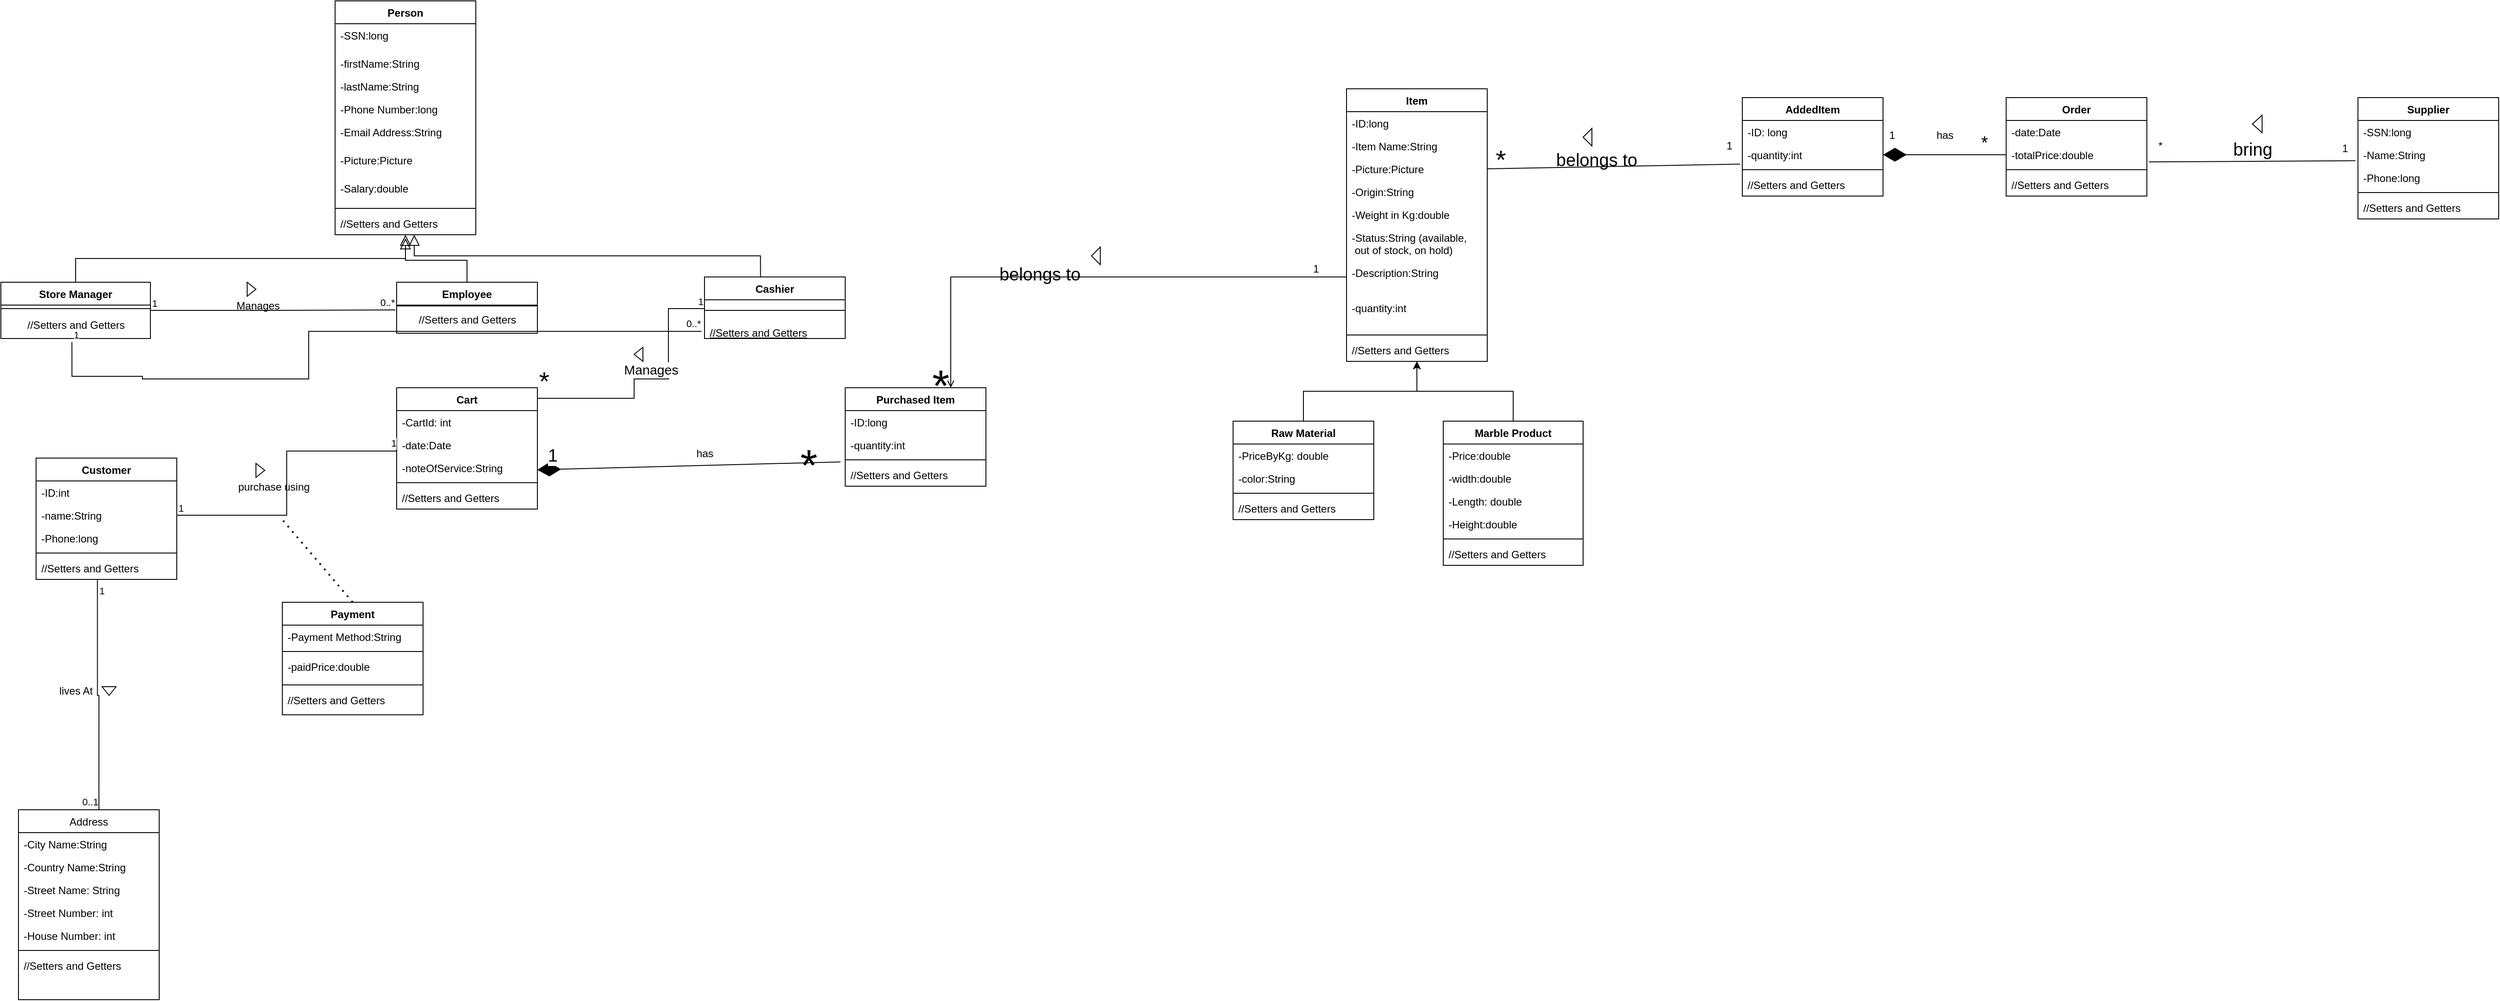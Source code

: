 <mxfile version="24.5.4" type="github">
  <diagram id="C5RBs43oDa-KdzZeNtuy" name="Page-1">
    <mxGraphModel dx="3507" dy="1203" grid="1" gridSize="10" guides="1" tooltips="1" connect="1" arrows="1" fold="1" page="1" pageScale="1" pageWidth="827" pageHeight="1169" math="0" shadow="0">
      <root>
        <mxCell id="WIyWlLk6GJQsqaUBKTNV-0" />
        <mxCell id="WIyWlLk6GJQsqaUBKTNV-1" parent="WIyWlLk6GJQsqaUBKTNV-0" />
        <mxCell id="zkfFHV4jXpPFQw0GAbJ--0" value="Person" style="swimlane;fontStyle=1;align=center;verticalAlign=top;childLayout=stackLayout;horizontal=1;startSize=26;horizontalStack=0;resizeParent=1;resizeParentMax=0;resizeLast=0;collapsible=1;marginBottom=0;whiteSpace=wrap;html=1;" parent="WIyWlLk6GJQsqaUBKTNV-1" vertex="1">
          <mxGeometry x="220" y="120" width="160" height="266" as="geometry">
            <mxRectangle x="230" y="140" width="160" height="26" as="alternateBounds" />
          </mxGeometry>
        </mxCell>
        <mxCell id="TK5sS6mAmihumtSqf2OX-0" value="-SSN:long" style="text;align=left;verticalAlign=top;spacingLeft=4;spacingRight=4;overflow=hidden;rotatable=0;points=[[0,0.5],[1,0.5]];portConstraint=eastwest;rounded=0;shadow=0;html=0;" parent="zkfFHV4jXpPFQw0GAbJ--0" vertex="1">
          <mxGeometry y="26" width="160" height="32" as="geometry" />
        </mxCell>
        <mxCell id="zkfFHV4jXpPFQw0GAbJ--1" value="-firstName:String" style="text;align=left;verticalAlign=top;spacingLeft=4;spacingRight=4;overflow=hidden;rotatable=0;points=[[0,0.5],[1,0.5]];portConstraint=eastwest;" parent="zkfFHV4jXpPFQw0GAbJ--0" vertex="1">
          <mxGeometry y="58" width="160" height="26" as="geometry" />
        </mxCell>
        <mxCell id="TK5sS6mAmihumtSqf2OX-132" value="-lastName:String" style="text;align=left;verticalAlign=top;spacingLeft=4;spacingRight=4;overflow=hidden;rotatable=0;points=[[0,0.5],[1,0.5]];portConstraint=eastwest;" parent="zkfFHV4jXpPFQw0GAbJ--0" vertex="1">
          <mxGeometry y="84" width="160" height="26" as="geometry" />
        </mxCell>
        <mxCell id="zkfFHV4jXpPFQw0GAbJ--2" value="-Phone Number:long" style="text;align=left;verticalAlign=top;spacingLeft=4;spacingRight=4;overflow=hidden;rotatable=0;points=[[0,0.5],[1,0.5]];portConstraint=eastwest;rounded=0;shadow=0;html=0;" parent="zkfFHV4jXpPFQw0GAbJ--0" vertex="1">
          <mxGeometry y="110" width="160" height="26" as="geometry" />
        </mxCell>
        <mxCell id="zkfFHV4jXpPFQw0GAbJ--3" value="-Email Address:String" style="text;align=left;verticalAlign=top;spacingLeft=4;spacingRight=4;overflow=hidden;rotatable=0;points=[[0,0.5],[1,0.5]];portConstraint=eastwest;rounded=0;shadow=0;html=0;" parent="zkfFHV4jXpPFQw0GAbJ--0" vertex="1">
          <mxGeometry y="136" width="160" height="32" as="geometry" />
        </mxCell>
        <mxCell id="TK5sS6mAmihumtSqf2OX-8" value="-Picture:Picture" style="text;align=left;verticalAlign=top;spacingLeft=4;spacingRight=4;overflow=hidden;rotatable=0;points=[[0,0.5],[1,0.5]];portConstraint=eastwest;rounded=0;shadow=0;html=0;" parent="zkfFHV4jXpPFQw0GAbJ--0" vertex="1">
          <mxGeometry y="168" width="160" height="32" as="geometry" />
        </mxCell>
        <mxCell id="TK5sS6mAmihumtSqf2OX-102" value="-Salary:double" style="text;align=left;verticalAlign=top;spacingLeft=4;spacingRight=4;overflow=hidden;rotatable=0;points=[[0,0.5],[1,0.5]];portConstraint=eastwest;rounded=0;shadow=0;html=0;" parent="zkfFHV4jXpPFQw0GAbJ--0" vertex="1">
          <mxGeometry y="200" width="160" height="32" as="geometry" />
        </mxCell>
        <mxCell id="zkfFHV4jXpPFQw0GAbJ--4" value="" style="line;html=1;strokeWidth=1;align=left;verticalAlign=middle;spacingTop=-1;spacingLeft=3;spacingRight=3;rotatable=0;labelPosition=right;points=[];portConstraint=eastwest;" parent="zkfFHV4jXpPFQw0GAbJ--0" vertex="1">
          <mxGeometry y="232" width="160" height="8" as="geometry" />
        </mxCell>
        <mxCell id="zkfFHV4jXpPFQw0GAbJ--5" value="//Setters and Getters" style="text;align=left;verticalAlign=top;spacingLeft=4;spacingRight=4;overflow=hidden;rotatable=0;points=[[0,0.5],[1,0.5]];portConstraint=eastwest;" parent="zkfFHV4jXpPFQw0GAbJ--0" vertex="1">
          <mxGeometry y="240" width="160" height="26" as="geometry" />
        </mxCell>
        <mxCell id="zkfFHV4jXpPFQw0GAbJ--6" value="Store Manager&#xa;" style="swimlane;fontStyle=1;align=center;verticalAlign=top;childLayout=stackLayout;horizontal=1;startSize=26;horizontalStack=0;resizeParent=1;resizeParentMax=0;resizeLast=0;collapsible=1;marginBottom=0;whiteSpace=wrap;html=1;" parent="WIyWlLk6GJQsqaUBKTNV-1" vertex="1">
          <mxGeometry x="-160" y="440" width="170" height="64" as="geometry">
            <mxRectangle x="130" y="380" width="160" height="26" as="alternateBounds" />
          </mxGeometry>
        </mxCell>
        <mxCell id="zkfFHV4jXpPFQw0GAbJ--9" value="" style="line;html=1;strokeWidth=1;align=left;verticalAlign=middle;spacingTop=-1;spacingLeft=3;spacingRight=3;rotatable=0;labelPosition=right;points=[];portConstraint=eastwest;" parent="zkfFHV4jXpPFQw0GAbJ--6" vertex="1">
          <mxGeometry y="26" width="170" height="8" as="geometry" />
        </mxCell>
        <mxCell id="TK5sS6mAmihumtSqf2OX-9" value="//Setters and Getters" style="text;html=1;align=center;verticalAlign=middle;resizable=0;points=[];autosize=1;strokeColor=none;fillColor=none;" parent="zkfFHV4jXpPFQw0GAbJ--6" vertex="1">
          <mxGeometry y="34" width="170" height="30" as="geometry" />
        </mxCell>
        <mxCell id="zkfFHV4jXpPFQw0GAbJ--12" value="" style="endArrow=block;endSize=10;endFill=0;shadow=0;strokeWidth=1;rounded=0;curved=0;edgeStyle=elbowEdgeStyle;elbow=vertical;" parent="WIyWlLk6GJQsqaUBKTNV-1" source="zkfFHV4jXpPFQw0GAbJ--6" target="zkfFHV4jXpPFQw0GAbJ--0" edge="1">
          <mxGeometry width="160" relative="1" as="geometry">
            <mxPoint x="200" y="203" as="sourcePoint" />
            <mxPoint x="200" y="203" as="targetPoint" />
          </mxGeometry>
        </mxCell>
        <mxCell id="zkfFHV4jXpPFQw0GAbJ--13" value="Employee" style="swimlane;fontStyle=1;align=center;verticalAlign=top;childLayout=stackLayout;horizontal=1;startSize=26;horizontalStack=0;resizeParent=1;resizeParentMax=0;resizeLast=0;collapsible=1;marginBottom=0;whiteSpace=wrap;html=1;" parent="WIyWlLk6GJQsqaUBKTNV-1" vertex="1">
          <mxGeometry x="290" y="440" width="160" height="58" as="geometry">
            <mxRectangle x="340" y="380" width="170" height="26" as="alternateBounds" />
          </mxGeometry>
        </mxCell>
        <mxCell id="zkfFHV4jXpPFQw0GAbJ--15" value="" style="line;html=1;strokeWidth=1;align=left;verticalAlign=middle;spacingTop=-1;spacingLeft=3;spacingRight=3;rotatable=0;labelPosition=right;points=[];portConstraint=eastwest;" parent="zkfFHV4jXpPFQw0GAbJ--13" vertex="1">
          <mxGeometry y="26" width="160" height="2" as="geometry" />
        </mxCell>
        <mxCell id="TK5sS6mAmihumtSqf2OX-11" value="//Setters and Getters" style="text;html=1;align=center;verticalAlign=middle;resizable=0;points=[];autosize=1;strokeColor=none;fillColor=none;" parent="zkfFHV4jXpPFQw0GAbJ--13" vertex="1">
          <mxGeometry y="28" width="160" height="30" as="geometry" />
        </mxCell>
        <mxCell id="zkfFHV4jXpPFQw0GAbJ--17" value="Address" style="swimlane;fontStyle=0;align=center;verticalAlign=top;childLayout=stackLayout;horizontal=1;startSize=26;horizontalStack=0;resizeParent=1;resizeLast=0;collapsible=1;marginBottom=0;rounded=0;shadow=0;strokeWidth=1;" parent="WIyWlLk6GJQsqaUBKTNV-1" vertex="1">
          <mxGeometry x="-140" y="1040" width="160" height="216" as="geometry">
            <mxRectangle x="550" y="140" width="160" height="26" as="alternateBounds" />
          </mxGeometry>
        </mxCell>
        <mxCell id="zkfFHV4jXpPFQw0GAbJ--18" value="-City Name:String" style="text;align=left;verticalAlign=top;spacingLeft=4;spacingRight=4;overflow=hidden;rotatable=0;points=[[0,0.5],[1,0.5]];portConstraint=eastwest;" parent="zkfFHV4jXpPFQw0GAbJ--17" vertex="1">
          <mxGeometry y="26" width="160" height="26" as="geometry" />
        </mxCell>
        <mxCell id="zkfFHV4jXpPFQw0GAbJ--19" value="-Country Name:String" style="text;align=left;verticalAlign=top;spacingLeft=4;spacingRight=4;overflow=hidden;rotatable=0;points=[[0,0.5],[1,0.5]];portConstraint=eastwest;rounded=0;shadow=0;html=0;" parent="zkfFHV4jXpPFQw0GAbJ--17" vertex="1">
          <mxGeometry y="52" width="160" height="26" as="geometry" />
        </mxCell>
        <mxCell id="zkfFHV4jXpPFQw0GAbJ--20" value="-Street Name: String" style="text;align=left;verticalAlign=top;spacingLeft=4;spacingRight=4;overflow=hidden;rotatable=0;points=[[0,0.5],[1,0.5]];portConstraint=eastwest;rounded=0;shadow=0;html=0;" parent="zkfFHV4jXpPFQw0GAbJ--17" vertex="1">
          <mxGeometry y="78" width="160" height="26" as="geometry" />
        </mxCell>
        <mxCell id="zkfFHV4jXpPFQw0GAbJ--21" value="-Street Number: int" style="text;align=left;verticalAlign=top;spacingLeft=4;spacingRight=4;overflow=hidden;rotatable=0;points=[[0,0.5],[1,0.5]];portConstraint=eastwest;rounded=0;shadow=0;html=0;" parent="zkfFHV4jXpPFQw0GAbJ--17" vertex="1">
          <mxGeometry y="104" width="160" height="26" as="geometry" />
        </mxCell>
        <mxCell id="zkfFHV4jXpPFQw0GAbJ--22" value="-House Number: int" style="text;align=left;verticalAlign=top;spacingLeft=4;spacingRight=4;overflow=hidden;rotatable=0;points=[[0,0.5],[1,0.5]];portConstraint=eastwest;rounded=0;shadow=0;html=0;" parent="zkfFHV4jXpPFQw0GAbJ--17" vertex="1">
          <mxGeometry y="130" width="160" height="26" as="geometry" />
        </mxCell>
        <mxCell id="zkfFHV4jXpPFQw0GAbJ--23" value="" style="line;html=1;strokeWidth=1;align=left;verticalAlign=middle;spacingTop=-1;spacingLeft=3;spacingRight=3;rotatable=0;labelPosition=right;points=[];portConstraint=eastwest;" parent="zkfFHV4jXpPFQw0GAbJ--17" vertex="1">
          <mxGeometry y="156" width="160" height="8" as="geometry" />
        </mxCell>
        <mxCell id="zkfFHV4jXpPFQw0GAbJ--24" value="//Setters and Getters" style="text;align=left;verticalAlign=top;spacingLeft=4;spacingRight=4;overflow=hidden;rotatable=0;points=[[0,0.5],[1,0.5]];portConstraint=eastwest;" parent="zkfFHV4jXpPFQw0GAbJ--17" vertex="1">
          <mxGeometry y="164" width="160" height="26" as="geometry" />
        </mxCell>
        <mxCell id="TK5sS6mAmihumtSqf2OX-1" value="Cashier" style="swimlane;fontStyle=1;align=center;verticalAlign=top;childLayout=stackLayout;horizontal=1;startSize=26;horizontalStack=0;resizeParent=1;resizeParentMax=0;resizeLast=0;collapsible=1;marginBottom=0;whiteSpace=wrap;html=1;" parent="WIyWlLk6GJQsqaUBKTNV-1" vertex="1">
          <mxGeometry x="640" y="434" width="160" height="70" as="geometry">
            <mxRectangle x="130" y="380" width="160" height="26" as="alternateBounds" />
          </mxGeometry>
        </mxCell>
        <mxCell id="TK5sS6mAmihumtSqf2OX-4" value="" style="line;html=1;strokeWidth=1;align=left;verticalAlign=middle;spacingTop=-1;spacingLeft=3;spacingRight=3;rotatable=0;labelPosition=right;points=[];portConstraint=eastwest;" parent="TK5sS6mAmihumtSqf2OX-1" vertex="1">
          <mxGeometry y="26" width="160" height="24" as="geometry" />
        </mxCell>
        <mxCell id="TK5sS6mAmihumtSqf2OX-5" value="//Setters and Getters" style="text;align=left;verticalAlign=top;spacingLeft=4;spacingRight=4;overflow=hidden;rotatable=0;points=[[0,0.5],[1,0.5]];portConstraint=eastwest;fontStyle=4" parent="TK5sS6mAmihumtSqf2OX-1" vertex="1">
          <mxGeometry y="50" width="160" height="20" as="geometry" />
        </mxCell>
        <mxCell id="TK5sS6mAmihumtSqf2OX-38" style="edgeStyle=orthogonalEdgeStyle;rounded=0;orthogonalLoop=1;jettySize=auto;html=1;entryX=0.5;entryY=1;entryDx=0;entryDy=0;" parent="WIyWlLk6GJQsqaUBKTNV-1" source="TK5sS6mAmihumtSqf2OX-12" target="TK5sS6mAmihumtSqf2OX-28" edge="1">
          <mxGeometry relative="1" as="geometry" />
        </mxCell>
        <mxCell id="TK5sS6mAmihumtSqf2OX-12" value="Raw Material" style="swimlane;fontStyle=1;align=center;verticalAlign=top;childLayout=stackLayout;horizontal=1;startSize=26;horizontalStack=0;resizeParent=1;resizeParentMax=0;resizeLast=0;collapsible=1;marginBottom=0;whiteSpace=wrap;html=1;" parent="WIyWlLk6GJQsqaUBKTNV-1" vertex="1">
          <mxGeometry x="1241" y="598" width="160" height="112" as="geometry">
            <mxRectangle x="550" y="140" width="160" height="26" as="alternateBounds" />
          </mxGeometry>
        </mxCell>
        <mxCell id="TK5sS6mAmihumtSqf2OX-13" value="-PriceByKg: double" style="text;align=left;verticalAlign=top;spacingLeft=4;spacingRight=4;overflow=hidden;rotatable=0;points=[[0,0.5],[1,0.5]];portConstraint=eastwest;" parent="TK5sS6mAmihumtSqf2OX-12" vertex="1">
          <mxGeometry y="26" width="160" height="26" as="geometry" />
        </mxCell>
        <mxCell id="TK5sS6mAmihumtSqf2OX-14" value="-color:String" style="text;align=left;verticalAlign=top;spacingLeft=4;spacingRight=4;overflow=hidden;rotatable=0;points=[[0,0.5],[1,0.5]];portConstraint=eastwest;rounded=0;shadow=0;html=0;" parent="TK5sS6mAmihumtSqf2OX-12" vertex="1">
          <mxGeometry y="52" width="160" height="26" as="geometry" />
        </mxCell>
        <mxCell id="TK5sS6mAmihumtSqf2OX-18" value="" style="line;html=1;strokeWidth=1;align=left;verticalAlign=middle;spacingTop=-1;spacingLeft=3;spacingRight=3;rotatable=0;labelPosition=right;points=[];portConstraint=eastwest;" parent="TK5sS6mAmihumtSqf2OX-12" vertex="1">
          <mxGeometry y="78" width="160" height="8" as="geometry" />
        </mxCell>
        <mxCell id="TK5sS6mAmihumtSqf2OX-19" value="//Setters and Getters" style="text;align=left;verticalAlign=top;spacingLeft=4;spacingRight=4;overflow=hidden;rotatable=0;points=[[0,0.5],[1,0.5]];portConstraint=eastwest;" parent="TK5sS6mAmihumtSqf2OX-12" vertex="1">
          <mxGeometry y="86" width="160" height="26" as="geometry" />
        </mxCell>
        <mxCell id="TK5sS6mAmihumtSqf2OX-39" style="edgeStyle=orthogonalEdgeStyle;rounded=0;orthogonalLoop=1;jettySize=auto;html=1;entryX=0.5;entryY=1;entryDx=0;entryDy=0;" parent="WIyWlLk6GJQsqaUBKTNV-1" source="TK5sS6mAmihumtSqf2OX-20" target="TK5sS6mAmihumtSqf2OX-28" edge="1">
          <mxGeometry relative="1" as="geometry" />
        </mxCell>
        <mxCell id="TK5sS6mAmihumtSqf2OX-20" value="Marble Product" style="swimlane;fontStyle=1;align=center;verticalAlign=top;childLayout=stackLayout;horizontal=1;startSize=26;horizontalStack=0;resizeParent=1;resizeParentMax=0;resizeLast=0;collapsible=1;marginBottom=0;whiteSpace=wrap;html=1;" parent="WIyWlLk6GJQsqaUBKTNV-1" vertex="1">
          <mxGeometry x="1480" y="598" width="159" height="164" as="geometry">
            <mxRectangle x="550" y="140" width="160" height="26" as="alternateBounds" />
          </mxGeometry>
        </mxCell>
        <mxCell id="TK5sS6mAmihumtSqf2OX-21" value="-Price:double" style="text;align=left;verticalAlign=top;spacingLeft=4;spacingRight=4;overflow=hidden;rotatable=0;points=[[0,0.5],[1,0.5]];portConstraint=eastwest;" parent="TK5sS6mAmihumtSqf2OX-20" vertex="1">
          <mxGeometry y="26" width="159" height="26" as="geometry" />
        </mxCell>
        <mxCell id="TK5sS6mAmihumtSqf2OX-22" value="-width:double" style="text;align=left;verticalAlign=top;spacingLeft=4;spacingRight=4;overflow=hidden;rotatable=0;points=[[0,0.5],[1,0.5]];portConstraint=eastwest;rounded=0;shadow=0;html=0;" parent="TK5sS6mAmihumtSqf2OX-20" vertex="1">
          <mxGeometry y="52" width="159" height="26" as="geometry" />
        </mxCell>
        <mxCell id="TK5sS6mAmihumtSqf2OX-23" value="-Length: double" style="text;align=left;verticalAlign=top;spacingLeft=4;spacingRight=4;overflow=hidden;rotatable=0;points=[[0,0.5],[1,0.5]];portConstraint=eastwest;rounded=0;shadow=0;html=0;" parent="TK5sS6mAmihumtSqf2OX-20" vertex="1">
          <mxGeometry y="78" width="159" height="26" as="geometry" />
        </mxCell>
        <mxCell id="TK5sS6mAmihumtSqf2OX-24" value="-Height:double" style="text;align=left;verticalAlign=top;spacingLeft=4;spacingRight=4;overflow=hidden;rotatable=0;points=[[0,0.5],[1,0.5]];portConstraint=eastwest;rounded=0;shadow=0;html=0;" parent="TK5sS6mAmihumtSqf2OX-20" vertex="1">
          <mxGeometry y="104" width="159" height="26" as="geometry" />
        </mxCell>
        <mxCell id="TK5sS6mAmihumtSqf2OX-26" value="" style="line;html=1;strokeWidth=1;align=left;verticalAlign=middle;spacingTop=-1;spacingLeft=3;spacingRight=3;rotatable=0;labelPosition=right;points=[];portConstraint=eastwest;" parent="TK5sS6mAmihumtSqf2OX-20" vertex="1">
          <mxGeometry y="130" width="159" height="8" as="geometry" />
        </mxCell>
        <mxCell id="TK5sS6mAmihumtSqf2OX-27" value="//Setters and Getters" style="text;align=left;verticalAlign=top;spacingLeft=4;spacingRight=4;overflow=hidden;rotatable=0;points=[[0,0.5],[1,0.5]];portConstraint=eastwest;" parent="TK5sS6mAmihumtSqf2OX-20" vertex="1">
          <mxGeometry y="138" width="159" height="26" as="geometry" />
        </mxCell>
        <mxCell id="TK5sS6mAmihumtSqf2OX-28" value="Item" style="swimlane;fontStyle=1;align=center;verticalAlign=top;childLayout=stackLayout;horizontal=1;startSize=26;horizontalStack=0;resizeParent=1;resizeParentMax=0;resizeLast=0;collapsible=1;marginBottom=0;whiteSpace=wrap;html=1;" parent="WIyWlLk6GJQsqaUBKTNV-1" vertex="1">
          <mxGeometry x="1370" y="220" width="160" height="310" as="geometry">
            <mxRectangle x="550" y="140" width="160" height="26" as="alternateBounds" />
          </mxGeometry>
        </mxCell>
        <mxCell id="TK5sS6mAmihumtSqf2OX-51" value="-ID:long" style="text;align=left;verticalAlign=top;spacingLeft=4;spacingRight=4;overflow=hidden;rotatable=0;points=[[0,0.5],[1,0.5]];portConstraint=eastwest;" parent="TK5sS6mAmihumtSqf2OX-28" vertex="1">
          <mxGeometry y="26" width="160" height="26" as="geometry" />
        </mxCell>
        <mxCell id="TK5sS6mAmihumtSqf2OX-29" value="-Item Name:String" style="text;align=left;verticalAlign=top;spacingLeft=4;spacingRight=4;overflow=hidden;rotatable=0;points=[[0,0.5],[1,0.5]];portConstraint=eastwest;" parent="TK5sS6mAmihumtSqf2OX-28" vertex="1">
          <mxGeometry y="52" width="160" height="26" as="geometry" />
        </mxCell>
        <mxCell id="TK5sS6mAmihumtSqf2OX-32" value="-Picture:Picture" style="text;align=left;verticalAlign=top;spacingLeft=4;spacingRight=4;overflow=hidden;rotatable=0;points=[[0,0.5],[1,0.5]];portConstraint=eastwest;rounded=0;shadow=0;html=0;" parent="TK5sS6mAmihumtSqf2OX-28" vertex="1">
          <mxGeometry y="78" width="160" height="26" as="geometry" />
        </mxCell>
        <mxCell id="TK5sS6mAmihumtSqf2OX-33" value="-Origin:String" style="text;align=left;verticalAlign=top;spacingLeft=4;spacingRight=4;overflow=hidden;rotatable=0;points=[[0,0.5],[1,0.5]];portConstraint=eastwest;rounded=0;shadow=0;html=0;" parent="TK5sS6mAmihumtSqf2OX-28" vertex="1">
          <mxGeometry y="104" width="160" height="26" as="geometry" />
        </mxCell>
        <mxCell id="TK5sS6mAmihumtSqf2OX-36" value="-Weight in Kg:double" style="text;align=left;verticalAlign=top;spacingLeft=4;spacingRight=4;overflow=hidden;rotatable=0;points=[[0,0.5],[1,0.5]];portConstraint=eastwest;rounded=0;shadow=0;html=0;" parent="TK5sS6mAmihumtSqf2OX-28" vertex="1">
          <mxGeometry y="130" width="160" height="26" as="geometry" />
        </mxCell>
        <mxCell id="TK5sS6mAmihumtSqf2OX-40" value="-Status:String (available,&#xa; out of stock, on hold)" style="text;align=left;verticalAlign=top;spacingLeft=4;spacingRight=4;overflow=hidden;rotatable=0;points=[[0,0.5],[1,0.5]];portConstraint=eastwest;rounded=0;shadow=0;html=0;" parent="TK5sS6mAmihumtSqf2OX-28" vertex="1">
          <mxGeometry y="156" width="160" height="40" as="geometry" />
        </mxCell>
        <mxCell id="TK5sS6mAmihumtSqf2OX-41" value="-Description:String" style="text;align=left;verticalAlign=top;spacingLeft=4;spacingRight=4;overflow=hidden;rotatable=0;points=[[0,0.5],[1,0.5]];portConstraint=eastwest;rounded=0;shadow=0;html=0;" parent="TK5sS6mAmihumtSqf2OX-28" vertex="1">
          <mxGeometry y="196" width="160" height="40" as="geometry" />
        </mxCell>
        <mxCell id="TK5sS6mAmihumtSqf2OX-110" value="-quantity:int" style="text;align=left;verticalAlign=top;spacingLeft=4;spacingRight=4;overflow=hidden;rotatable=0;points=[[0,0.5],[1,0.5]];portConstraint=eastwest;rounded=0;shadow=0;html=0;" parent="TK5sS6mAmihumtSqf2OX-28" vertex="1">
          <mxGeometry y="236" width="160" height="40" as="geometry" />
        </mxCell>
        <mxCell id="TK5sS6mAmihumtSqf2OX-34" value="" style="line;html=1;strokeWidth=1;align=left;verticalAlign=middle;spacingTop=-1;spacingLeft=3;spacingRight=3;rotatable=0;labelPosition=right;points=[];portConstraint=eastwest;" parent="TK5sS6mAmihumtSqf2OX-28" vertex="1">
          <mxGeometry y="276" width="160" height="8" as="geometry" />
        </mxCell>
        <mxCell id="TK5sS6mAmihumtSqf2OX-35" value="//Setters and Getters" style="text;align=left;verticalAlign=top;spacingLeft=4;spacingRight=4;overflow=hidden;rotatable=0;points=[[0,0.5],[1,0.5]];portConstraint=eastwest;" parent="TK5sS6mAmihumtSqf2OX-28" vertex="1">
          <mxGeometry y="284" width="160" height="26" as="geometry" />
        </mxCell>
        <mxCell id="TK5sS6mAmihumtSqf2OX-46" value="Purchased Item" style="swimlane;fontStyle=1;align=center;verticalAlign=top;childLayout=stackLayout;horizontal=1;startSize=26;horizontalStack=0;resizeParent=1;resizeParentMax=0;resizeLast=0;collapsible=1;marginBottom=0;whiteSpace=wrap;html=1;" parent="WIyWlLk6GJQsqaUBKTNV-1" vertex="1">
          <mxGeometry x="800" y="560" width="160" height="112" as="geometry">
            <mxRectangle x="550" y="140" width="160" height="26" as="alternateBounds" />
          </mxGeometry>
        </mxCell>
        <mxCell id="TK5sS6mAmihumtSqf2OX-47" value="-ID:long" style="text;align=left;verticalAlign=top;spacingLeft=4;spacingRight=4;overflow=hidden;rotatable=0;points=[[0,0.5],[1,0.5]];portConstraint=eastwest;" parent="TK5sS6mAmihumtSqf2OX-46" vertex="1">
          <mxGeometry y="26" width="160" height="26" as="geometry" />
        </mxCell>
        <mxCell id="TK5sS6mAmihumtSqf2OX-48" value="-quantity:int" style="text;align=left;verticalAlign=top;spacingLeft=4;spacingRight=4;overflow=hidden;rotatable=0;points=[[0,0.5],[1,0.5]];portConstraint=eastwest;rounded=0;shadow=0;html=0;" parent="TK5sS6mAmihumtSqf2OX-46" vertex="1">
          <mxGeometry y="52" width="160" height="26" as="geometry" />
        </mxCell>
        <mxCell id="TK5sS6mAmihumtSqf2OX-49" value="" style="line;html=1;strokeWidth=1;align=left;verticalAlign=middle;spacingTop=-1;spacingLeft=3;spacingRight=3;rotatable=0;labelPosition=right;points=[];portConstraint=eastwest;" parent="TK5sS6mAmihumtSqf2OX-46" vertex="1">
          <mxGeometry y="78" width="160" height="8" as="geometry" />
        </mxCell>
        <mxCell id="TK5sS6mAmihumtSqf2OX-50" value="//Setters and Getters" style="text;align=left;verticalAlign=top;spacingLeft=4;spacingRight=4;overflow=hidden;rotatable=0;points=[[0,0.5],[1,0.5]];portConstraint=eastwest;" parent="TK5sS6mAmihumtSqf2OX-46" vertex="1">
          <mxGeometry y="86" width="160" height="26" as="geometry" />
        </mxCell>
        <mxCell id="TK5sS6mAmihumtSqf2OX-55" value="1" style="text;html=1;align=center;verticalAlign=middle;resizable=0;points=[];autosize=20;strokeColor=none;fillColor=none;" parent="WIyWlLk6GJQsqaUBKTNV-1" vertex="1">
          <mxGeometry x="1320" y="410" width="30" height="30" as="geometry" />
        </mxCell>
        <mxCell id="TK5sS6mAmihumtSqf2OX-58" value="" style="endArrow=open;shadow=0;strokeWidth=1;rounded=0;curved=0;endFill=1;edgeStyle=elbowEdgeStyle;elbow=vertical;exitX=0;exitY=0.5;exitDx=0;exitDy=0;entryX=0.75;entryY=0;entryDx=0;entryDy=0;" parent="WIyWlLk6GJQsqaUBKTNV-1" source="TK5sS6mAmihumtSqf2OX-36" target="TK5sS6mAmihumtSqf2OX-46" edge="1">
          <mxGeometry x="0.5" y="41" relative="1" as="geometry">
            <mxPoint x="1360" y="360" as="sourcePoint" />
            <mxPoint x="930" y="550" as="targetPoint" />
            <mxPoint x="-40" y="32" as="offset" />
            <Array as="points">
              <mxPoint x="1170" y="434" />
            </Array>
          </mxGeometry>
        </mxCell>
        <mxCell id="TK5sS6mAmihumtSqf2OX-60" value="*" style="resizable=0;align=right;verticalAlign=bottom;labelBackgroundColor=none;fontSize=50;" parent="TK5sS6mAmihumtSqf2OX-58" connectable="0" vertex="1">
          <mxGeometry x="1" relative="1" as="geometry">
            <mxPoint x="-150" y="110" as="offset" />
          </mxGeometry>
        </mxCell>
        <mxCell id="TK5sS6mAmihumtSqf2OX-61" value="belongs to" style="text;html=1;resizable=0;points=[];;align=center;verticalAlign=middle;labelBackgroundColor=none;rounded=0;shadow=0;strokeWidth=1;fontSize=20;" parent="TK5sS6mAmihumtSqf2OX-58" vertex="1" connectable="0">
          <mxGeometry x="0.5" y="49" relative="1" as="geometry">
            <mxPoint x="65" y="-53" as="offset" />
          </mxGeometry>
        </mxCell>
        <mxCell id="TK5sS6mAmihumtSqf2OX-62" value="Cart" style="swimlane;fontStyle=1;align=center;verticalAlign=top;childLayout=stackLayout;horizontal=1;startSize=26;horizontalStack=0;resizeParent=1;resizeParentMax=0;resizeLast=0;collapsible=1;marginBottom=0;whiteSpace=wrap;html=1;" parent="WIyWlLk6GJQsqaUBKTNV-1" vertex="1">
          <mxGeometry x="290" y="560" width="160" height="138" as="geometry">
            <mxRectangle x="550" y="140" width="160" height="26" as="alternateBounds" />
          </mxGeometry>
        </mxCell>
        <mxCell id="TK5sS6mAmihumtSqf2OX-63" value="-CartId: int" style="text;align=left;verticalAlign=top;spacingLeft=4;spacingRight=4;overflow=hidden;rotatable=0;points=[[0,0.5],[1,0.5]];portConstraint=eastwest;" parent="TK5sS6mAmihumtSqf2OX-62" vertex="1">
          <mxGeometry y="26" width="160" height="26" as="geometry" />
        </mxCell>
        <mxCell id="TK5sS6mAmihumtSqf2OX-64" value="-date:Date" style="text;align=left;verticalAlign=top;spacingLeft=4;spacingRight=4;overflow=hidden;rotatable=0;points=[[0,0.5],[1,0.5]];portConstraint=eastwest;rounded=0;shadow=0;html=0;" parent="TK5sS6mAmihumtSqf2OX-62" vertex="1">
          <mxGeometry y="52" width="160" height="26" as="geometry" />
        </mxCell>
        <mxCell id="TK5sS6mAmihumtSqf2OX-67" value="-noteOfService:String" style="text;align=left;verticalAlign=top;spacingLeft=4;spacingRight=4;overflow=hidden;rotatable=0;points=[[0,0.5],[1,0.5]];portConstraint=eastwest;rounded=0;shadow=0;html=0;" parent="TK5sS6mAmihumtSqf2OX-62" vertex="1">
          <mxGeometry y="78" width="160" height="26" as="geometry" />
        </mxCell>
        <mxCell id="TK5sS6mAmihumtSqf2OX-65" value="" style="line;html=1;strokeWidth=1;align=left;verticalAlign=middle;spacingTop=-1;spacingLeft=3;spacingRight=3;rotatable=0;labelPosition=right;points=[];portConstraint=eastwest;" parent="TK5sS6mAmihumtSqf2OX-62" vertex="1">
          <mxGeometry y="104" width="160" height="8" as="geometry" />
        </mxCell>
        <mxCell id="TK5sS6mAmihumtSqf2OX-66" value="//Setters and Getters" style="text;align=left;verticalAlign=top;spacingLeft=4;spacingRight=4;overflow=hidden;rotatable=0;points=[[0,0.5],[1,0.5]];portConstraint=eastwest;" parent="TK5sS6mAmihumtSqf2OX-62" vertex="1">
          <mxGeometry y="112" width="160" height="26" as="geometry" />
        </mxCell>
        <mxCell id="TK5sS6mAmihumtSqf2OX-69" value="*" style="resizable=0;align=right;verticalAlign=bottom;labelBackgroundColor=none;fontSize=50;" parent="WIyWlLk6GJQsqaUBKTNV-1" connectable="0" vertex="1">
          <mxGeometry x="920.0" y="579.667" as="geometry" />
        </mxCell>
        <mxCell id="TK5sS6mAmihumtSqf2OX-71" value="Customer" style="swimlane;fontStyle=1;align=center;verticalAlign=top;childLayout=stackLayout;horizontal=1;startSize=26;horizontalStack=0;resizeParent=1;resizeParentMax=0;resizeLast=0;collapsible=1;marginBottom=0;whiteSpace=wrap;html=1;" parent="WIyWlLk6GJQsqaUBKTNV-1" vertex="1">
          <mxGeometry x="-120" y="640" width="160" height="138" as="geometry">
            <mxRectangle x="550" y="140" width="160" height="26" as="alternateBounds" />
          </mxGeometry>
        </mxCell>
        <mxCell id="TK5sS6mAmihumtSqf2OX-72" value="-ID:int" style="text;align=left;verticalAlign=top;spacingLeft=4;spacingRight=4;overflow=hidden;rotatable=0;points=[[0,0.5],[1,0.5]];portConstraint=eastwest;" parent="TK5sS6mAmihumtSqf2OX-71" vertex="1">
          <mxGeometry y="26" width="160" height="26" as="geometry" />
        </mxCell>
        <mxCell id="TK5sS6mAmihumtSqf2OX-73" value="-name:String" style="text;align=left;verticalAlign=top;spacingLeft=4;spacingRight=4;overflow=hidden;rotatable=0;points=[[0,0.5],[1,0.5]];portConstraint=eastwest;rounded=0;shadow=0;html=0;" parent="TK5sS6mAmihumtSqf2OX-71" vertex="1">
          <mxGeometry y="52" width="160" height="26" as="geometry" />
        </mxCell>
        <mxCell id="TK5sS6mAmihumtSqf2OX-74" value="-Phone:long" style="text;align=left;verticalAlign=top;spacingLeft=4;spacingRight=4;overflow=hidden;rotatable=0;points=[[0,0.5],[1,0.5]];portConstraint=eastwest;rounded=0;shadow=0;html=0;" parent="TK5sS6mAmihumtSqf2OX-71" vertex="1">
          <mxGeometry y="78" width="160" height="26" as="geometry" />
        </mxCell>
        <mxCell id="TK5sS6mAmihumtSqf2OX-75" value="" style="line;html=1;strokeWidth=1;align=left;verticalAlign=middle;spacingTop=-1;spacingLeft=3;spacingRight=3;rotatable=0;labelPosition=right;points=[];portConstraint=eastwest;" parent="TK5sS6mAmihumtSqf2OX-71" vertex="1">
          <mxGeometry y="104" width="160" height="8" as="geometry" />
        </mxCell>
        <mxCell id="TK5sS6mAmihumtSqf2OX-76" value="//Setters and Getters" style="text;align=left;verticalAlign=top;spacingLeft=4;spacingRight=4;overflow=hidden;rotatable=0;points=[[0,0.5],[1,0.5]];portConstraint=eastwest;" parent="TK5sS6mAmihumtSqf2OX-71" vertex="1">
          <mxGeometry y="112" width="160" height="26" as="geometry" />
        </mxCell>
        <mxCell id="TK5sS6mAmihumtSqf2OX-77" value="" style="endArrow=none;html=1;edgeStyle=orthogonalEdgeStyle;rounded=0;exitX=1;exitY=0.5;exitDx=0;exitDy=0;entryX=0.003;entryY=0.769;entryDx=0;entryDy=0;entryPerimeter=0;" parent="WIyWlLk6GJQsqaUBKTNV-1" source="TK5sS6mAmihumtSqf2OX-73" target="TK5sS6mAmihumtSqf2OX-64" edge="1">
          <mxGeometry relative="1" as="geometry">
            <mxPoint x="270" y="630" as="sourcePoint" />
            <mxPoint x="430" y="630" as="targetPoint" />
          </mxGeometry>
        </mxCell>
        <mxCell id="TK5sS6mAmihumtSqf2OX-78" value="1" style="edgeLabel;resizable=0;html=1;align=left;verticalAlign=bottom;" parent="TK5sS6mAmihumtSqf2OX-77" connectable="0" vertex="1">
          <mxGeometry x="-1" relative="1" as="geometry" />
        </mxCell>
        <mxCell id="TK5sS6mAmihumtSqf2OX-79" value="1" style="edgeLabel;resizable=0;html=1;align=right;verticalAlign=bottom;" parent="TK5sS6mAmihumtSqf2OX-77" connectable="0" vertex="1">
          <mxGeometry x="1" relative="1" as="geometry" />
        </mxCell>
        <mxCell id="TK5sS6mAmihumtSqf2OX-80" value="purchase using" style="text;html=1;align=center;verticalAlign=middle;resizable=0;points=[];autosize=1;strokeColor=none;fillColor=none;" parent="WIyWlLk6GJQsqaUBKTNV-1" vertex="1">
          <mxGeometry x="100" y="658" width="100" height="30" as="geometry" />
        </mxCell>
        <mxCell id="TK5sS6mAmihumtSqf2OX-81" value="" style="endArrow=none;dashed=1;html=1;dashPattern=1 3;strokeWidth=2;rounded=0;exitX=0.5;exitY=0;exitDx=0;exitDy=0;" parent="WIyWlLk6GJQsqaUBKTNV-1" source="TK5sS6mAmihumtSqf2OX-82" edge="1">
          <mxGeometry width="50" height="50" relative="1" as="geometry">
            <mxPoint x="220" y="790" as="sourcePoint" />
            <mxPoint x="160" y="710" as="targetPoint" />
          </mxGeometry>
        </mxCell>
        <mxCell id="TK5sS6mAmihumtSqf2OX-82" value="Payment" style="swimlane;fontStyle=1;align=center;verticalAlign=top;childLayout=stackLayout;horizontal=1;startSize=26;horizontalStack=0;resizeParent=1;resizeParentMax=0;resizeLast=0;collapsible=1;marginBottom=0;whiteSpace=wrap;html=1;" parent="WIyWlLk6GJQsqaUBKTNV-1" vertex="1">
          <mxGeometry x="160" y="804" width="160" height="128" as="geometry" />
        </mxCell>
        <mxCell id="TK5sS6mAmihumtSqf2OX-83" value="-Payment Method:String" style="text;strokeColor=none;fillColor=none;align=left;verticalAlign=top;spacingLeft=4;spacingRight=4;overflow=hidden;rotatable=0;points=[[0,0.5],[1,0.5]];portConstraint=eastwest;whiteSpace=wrap;html=1;" parent="TK5sS6mAmihumtSqf2OX-82" vertex="1">
          <mxGeometry y="26" width="160" height="26" as="geometry" />
        </mxCell>
        <mxCell id="TK5sS6mAmihumtSqf2OX-84" value="" style="line;strokeWidth=1;fillColor=none;align=left;verticalAlign=middle;spacingTop=-1;spacingLeft=3;spacingRight=3;rotatable=0;labelPosition=right;points=[];portConstraint=eastwest;strokeColor=inherit;" parent="TK5sS6mAmihumtSqf2OX-82" vertex="1">
          <mxGeometry y="52" width="160" height="8" as="geometry" />
        </mxCell>
        <mxCell id="TK5sS6mAmihumtSqf2OX-86" value="-paidPrice:double" style="text;strokeColor=none;fillColor=none;align=left;verticalAlign=top;spacingLeft=4;spacingRight=4;overflow=hidden;rotatable=0;points=[[0,0.5],[1,0.5]];portConstraint=eastwest;whiteSpace=wrap;html=1;" parent="TK5sS6mAmihumtSqf2OX-82" vertex="1">
          <mxGeometry y="60" width="160" height="30" as="geometry" />
        </mxCell>
        <mxCell id="TK5sS6mAmihumtSqf2OX-90" value="" style="line;html=1;strokeWidth=1;align=left;verticalAlign=middle;spacingTop=-1;spacingLeft=3;spacingRight=3;rotatable=0;labelPosition=right;points=[];portConstraint=eastwest;" parent="TK5sS6mAmihumtSqf2OX-82" vertex="1">
          <mxGeometry y="90" width="160" height="8" as="geometry" />
        </mxCell>
        <mxCell id="TK5sS6mAmihumtSqf2OX-91" value="//Setters and Getters" style="text;strokeColor=none;fillColor=none;align=left;verticalAlign=top;spacingLeft=4;spacingRight=4;overflow=hidden;rotatable=0;points=[[0,0.5],[1,0.5]];portConstraint=eastwest;whiteSpace=wrap;html=1;" parent="TK5sS6mAmihumtSqf2OX-82" vertex="1">
          <mxGeometry y="98" width="160" height="30" as="geometry" />
        </mxCell>
        <mxCell id="TK5sS6mAmihumtSqf2OX-93" value="" style="endArrow=none;html=1;edgeStyle=orthogonalEdgeStyle;rounded=0;fontSize=20;entryX=0;entryY=0.417;entryDx=0;entryDy=0;entryPerimeter=0;" parent="WIyWlLk6GJQsqaUBKTNV-1" source="TK5sS6mAmihumtSqf2OX-62" target="TK5sS6mAmihumtSqf2OX-4" edge="1">
          <mxGeometry relative="1" as="geometry">
            <mxPoint x="470.03" y="586.82" as="sourcePoint" />
            <mxPoint x="640" y="550" as="targetPoint" />
            <Array as="points">
              <mxPoint x="560" y="572" />
              <mxPoint x="560" y="550" />
              <mxPoint x="599" y="550" />
              <mxPoint x="599" y="470" />
            </Array>
          </mxGeometry>
        </mxCell>
        <mxCell id="TK5sS6mAmihumtSqf2OX-94" value="*" style="edgeLabel;resizable=0;html=1;align=left;verticalAlign=bottom;fontSize=30;" parent="TK5sS6mAmihumtSqf2OX-93" connectable="0" vertex="1">
          <mxGeometry x="-1" relative="1" as="geometry" />
        </mxCell>
        <mxCell id="TK5sS6mAmihumtSqf2OX-95" value="1" style="edgeLabel;resizable=0;html=1;align=right;verticalAlign=bottom;" parent="TK5sS6mAmihumtSqf2OX-93" connectable="0" vertex="1">
          <mxGeometry x="1" relative="1" as="geometry" />
        </mxCell>
        <mxCell id="TK5sS6mAmihumtSqf2OX-97" value="Manages" style="edgeLabel;html=1;align=center;verticalAlign=middle;resizable=0;points=[];fontSize=15;" parent="TK5sS6mAmihumtSqf2OX-93" vertex="1" connectable="0">
          <mxGeometry x="0.251" y="-4" relative="1" as="geometry">
            <mxPoint x="-24" as="offset" />
          </mxGeometry>
        </mxCell>
        <mxCell id="TK5sS6mAmihumtSqf2OX-105" value="AddedItem" style="swimlane;fontStyle=1;align=center;verticalAlign=top;childLayout=stackLayout;horizontal=1;startSize=26;horizontalStack=0;resizeParent=1;resizeParentMax=0;resizeLast=0;collapsible=1;marginBottom=0;whiteSpace=wrap;html=1;" parent="WIyWlLk6GJQsqaUBKTNV-1" vertex="1">
          <mxGeometry x="1820" y="230" width="160" height="112" as="geometry">
            <mxRectangle x="550" y="140" width="160" height="26" as="alternateBounds" />
          </mxGeometry>
        </mxCell>
        <mxCell id="TK5sS6mAmihumtSqf2OX-106" value="-ID: long" style="text;align=left;verticalAlign=top;spacingLeft=4;spacingRight=4;overflow=hidden;rotatable=0;points=[[0,0.5],[1,0.5]];portConstraint=eastwest;" parent="TK5sS6mAmihumtSqf2OX-105" vertex="1">
          <mxGeometry y="26" width="160" height="26" as="geometry" />
        </mxCell>
        <mxCell id="TK5sS6mAmihumtSqf2OX-107" value="-quantity:int" style="text;align=left;verticalAlign=top;spacingLeft=4;spacingRight=4;overflow=hidden;rotatable=0;points=[[0,0.5],[1,0.5]];portConstraint=eastwest;rounded=0;shadow=0;html=0;" parent="TK5sS6mAmihumtSqf2OX-105" vertex="1">
          <mxGeometry y="52" width="160" height="26" as="geometry" />
        </mxCell>
        <mxCell id="TK5sS6mAmihumtSqf2OX-108" value="" style="line;html=1;strokeWidth=1;align=left;verticalAlign=middle;spacingTop=-1;spacingLeft=3;spacingRight=3;rotatable=0;labelPosition=right;points=[];portConstraint=eastwest;" parent="TK5sS6mAmihumtSqf2OX-105" vertex="1">
          <mxGeometry y="78" width="160" height="8" as="geometry" />
        </mxCell>
        <mxCell id="TK5sS6mAmihumtSqf2OX-109" value="//Setters and Getters" style="text;align=left;verticalAlign=top;spacingLeft=4;spacingRight=4;overflow=hidden;rotatable=0;points=[[0,0.5],[1,0.5]];portConstraint=eastwest;" parent="TK5sS6mAmihumtSqf2OX-105" vertex="1">
          <mxGeometry y="86" width="160" height="26" as="geometry" />
        </mxCell>
        <mxCell id="TK5sS6mAmihumtSqf2OX-114" value="1" style="text;html=1;align=center;verticalAlign=middle;resizable=0;points=[];autosize=20;strokeColor=none;fillColor=none;" parent="WIyWlLk6GJQsqaUBKTNV-1" vertex="1">
          <mxGeometry x="1790" y="270" width="30" height="30" as="geometry" />
        </mxCell>
        <mxCell id="TK5sS6mAmihumtSqf2OX-115" value="" style="endArrow=none;html=1;rounded=0;entryX=-0.015;entryY=0.907;entryDx=0;entryDy=0;entryPerimeter=0;exitX=1;exitY=0.5;exitDx=0;exitDy=0;" parent="WIyWlLk6GJQsqaUBKTNV-1" source="TK5sS6mAmihumtSqf2OX-32" target="TK5sS6mAmihumtSqf2OX-107" edge="1">
          <mxGeometry width="50" height="50" relative="1" as="geometry">
            <mxPoint x="1530" y="390" as="sourcePoint" />
            <mxPoint x="1580" y="340" as="targetPoint" />
          </mxGeometry>
        </mxCell>
        <mxCell id="TK5sS6mAmihumtSqf2OX-116" value="belongs to" style="text;html=1;resizable=0;points=[];;align=center;verticalAlign=middle;labelBackgroundColor=none;rounded=0;shadow=0;strokeWidth=1;fontSize=20;" parent="WIyWlLk6GJQsqaUBKTNV-1" vertex="1" connectable="0">
          <mxGeometry x="1654.004" y="300" as="geometry" />
        </mxCell>
        <mxCell id="TK5sS6mAmihumtSqf2OX-117" value="*" style="text;html=1;align=center;verticalAlign=middle;resizable=0;points=[];autosize=20;strokeColor=none;fillColor=none;fontSize=30;" parent="WIyWlLk6GJQsqaUBKTNV-1" vertex="1">
          <mxGeometry x="1530" y="285" width="30" height="30" as="geometry" />
        </mxCell>
        <mxCell id="TK5sS6mAmihumtSqf2OX-118" value="Order" style="swimlane;fontStyle=1;align=center;verticalAlign=top;childLayout=stackLayout;horizontal=1;startSize=26;horizontalStack=0;resizeParent=1;resizeParentMax=0;resizeLast=0;collapsible=1;marginBottom=0;whiteSpace=wrap;html=1;" parent="WIyWlLk6GJQsqaUBKTNV-1" vertex="1">
          <mxGeometry x="2120" y="230" width="160" height="112" as="geometry">
            <mxRectangle x="550" y="140" width="160" height="26" as="alternateBounds" />
          </mxGeometry>
        </mxCell>
        <mxCell id="TK5sS6mAmihumtSqf2OX-119" value="-date:Date" style="text;align=left;verticalAlign=top;spacingLeft=4;spacingRight=4;overflow=hidden;rotatable=0;points=[[0,0.5],[1,0.5]];portConstraint=eastwest;" parent="TK5sS6mAmihumtSqf2OX-118" vertex="1">
          <mxGeometry y="26" width="160" height="26" as="geometry" />
        </mxCell>
        <mxCell id="TK5sS6mAmihumtSqf2OX-120" value="-totalPrice:double" style="text;align=left;verticalAlign=top;spacingLeft=4;spacingRight=4;overflow=hidden;rotatable=0;points=[[0,0.5],[1,0.5]];portConstraint=eastwest;rounded=0;shadow=0;html=0;" parent="TK5sS6mAmihumtSqf2OX-118" vertex="1">
          <mxGeometry y="52" width="160" height="26" as="geometry" />
        </mxCell>
        <mxCell id="TK5sS6mAmihumtSqf2OX-121" value="" style="line;html=1;strokeWidth=1;align=left;verticalAlign=middle;spacingTop=-1;spacingLeft=3;spacingRight=3;rotatable=0;labelPosition=right;points=[];portConstraint=eastwest;" parent="TK5sS6mAmihumtSqf2OX-118" vertex="1">
          <mxGeometry y="78" width="160" height="8" as="geometry" />
        </mxCell>
        <mxCell id="TK5sS6mAmihumtSqf2OX-122" value="//Setters and Getters" style="text;align=left;verticalAlign=top;spacingLeft=4;spacingRight=4;overflow=hidden;rotatable=0;points=[[0,0.5],[1,0.5]];portConstraint=eastwest;" parent="TK5sS6mAmihumtSqf2OX-118" vertex="1">
          <mxGeometry y="86" width="160" height="26" as="geometry" />
        </mxCell>
        <mxCell id="TK5sS6mAmihumtSqf2OX-124" value="" style="triangle;whiteSpace=wrap;html=1;direction=west;" parent="WIyWlLk6GJQsqaUBKTNV-1" vertex="1">
          <mxGeometry x="1639" y="265" width="10" height="20" as="geometry" />
        </mxCell>
        <mxCell id="TK5sS6mAmihumtSqf2OX-126" value="Supplier" style="swimlane;fontStyle=1;align=center;verticalAlign=top;childLayout=stackLayout;horizontal=1;startSize=26;horizontalStack=0;resizeParent=1;resizeParentMax=0;resizeLast=0;collapsible=1;marginBottom=0;whiteSpace=wrap;html=1;" parent="WIyWlLk6GJQsqaUBKTNV-1" vertex="1">
          <mxGeometry x="2520" y="230" width="160" height="138" as="geometry">
            <mxRectangle x="550" y="140" width="160" height="26" as="alternateBounds" />
          </mxGeometry>
        </mxCell>
        <mxCell id="TK5sS6mAmihumtSqf2OX-127" value="-SSN:long" style="text;align=left;verticalAlign=top;spacingLeft=4;spacingRight=4;overflow=hidden;rotatable=0;points=[[0,0.5],[1,0.5]];portConstraint=eastwest;" parent="TK5sS6mAmihumtSqf2OX-126" vertex="1">
          <mxGeometry y="26" width="160" height="26" as="geometry" />
        </mxCell>
        <mxCell id="TK5sS6mAmihumtSqf2OX-128" value="-Name:String" style="text;align=left;verticalAlign=top;spacingLeft=4;spacingRight=4;overflow=hidden;rotatable=0;points=[[0,0.5],[1,0.5]];portConstraint=eastwest;rounded=0;shadow=0;html=0;" parent="TK5sS6mAmihumtSqf2OX-126" vertex="1">
          <mxGeometry y="52" width="160" height="26" as="geometry" />
        </mxCell>
        <mxCell id="TK5sS6mAmihumtSqf2OX-131" value="-Phone:long" style="text;align=left;verticalAlign=top;spacingLeft=4;spacingRight=4;overflow=hidden;rotatable=0;points=[[0,0.5],[1,0.5]];portConstraint=eastwest;rounded=0;shadow=0;html=0;" parent="TK5sS6mAmihumtSqf2OX-126" vertex="1">
          <mxGeometry y="78" width="160" height="26" as="geometry" />
        </mxCell>
        <mxCell id="TK5sS6mAmihumtSqf2OX-129" value="" style="line;html=1;strokeWidth=1;align=left;verticalAlign=middle;spacingTop=-1;spacingLeft=3;spacingRight=3;rotatable=0;labelPosition=right;points=[];portConstraint=eastwest;" parent="TK5sS6mAmihumtSqf2OX-126" vertex="1">
          <mxGeometry y="104" width="160" height="8" as="geometry" />
        </mxCell>
        <mxCell id="TK5sS6mAmihumtSqf2OX-130" value="//Setters and Getters" style="text;align=left;verticalAlign=top;spacingLeft=4;spacingRight=4;overflow=hidden;rotatable=0;points=[[0,0.5],[1,0.5]];portConstraint=eastwest;" parent="TK5sS6mAmihumtSqf2OX-126" vertex="1">
          <mxGeometry y="112" width="160" height="26" as="geometry" />
        </mxCell>
        <mxCell id="TK5sS6mAmihumtSqf2OX-133" value="" style="endArrow=diamondThin;endFill=1;endSize=24;html=1;rounded=0;exitX=0;exitY=0.5;exitDx=0;exitDy=0;entryX=1;entryY=0.5;entryDx=0;entryDy=0;" parent="WIyWlLk6GJQsqaUBKTNV-1" source="TK5sS6mAmihumtSqf2OX-120" target="TK5sS6mAmihumtSqf2OX-107" edge="1">
          <mxGeometry width="160" relative="1" as="geometry">
            <mxPoint x="2058.08" y="260.0" as="sourcePoint" />
            <mxPoint x="2000" y="363.31" as="targetPoint" />
          </mxGeometry>
        </mxCell>
        <mxCell id="TK5sS6mAmihumtSqf2OX-134" value="1" style="text;html=1;align=center;verticalAlign=middle;resizable=0;points=[];autosize=1;strokeColor=none;fillColor=none;" parent="WIyWlLk6GJQsqaUBKTNV-1" vertex="1">
          <mxGeometry x="1975" y="258" width="30" height="30" as="geometry" />
        </mxCell>
        <mxCell id="TK5sS6mAmihumtSqf2OX-135" value="has" style="text;html=1;align=center;verticalAlign=middle;resizable=0;points=[];autosize=1;strokeColor=none;fillColor=none;" parent="WIyWlLk6GJQsqaUBKTNV-1" vertex="1">
          <mxGeometry x="2030" y="258" width="40" height="30" as="geometry" />
        </mxCell>
        <mxCell id="TK5sS6mAmihumtSqf2OX-136" value="*" style="text;html=1;align=center;verticalAlign=middle;resizable=0;points=[];autosize=1;strokeColor=none;fillColor=none;fontSize=20;" parent="WIyWlLk6GJQsqaUBKTNV-1" vertex="1">
          <mxGeometry x="2080" y="265" width="30" height="30" as="geometry" />
        </mxCell>
        <mxCell id="TK5sS6mAmihumtSqf2OX-137" value="" style="endArrow=none;html=1;rounded=0;entryX=-0.018;entryY=0.761;entryDx=0;entryDy=0;entryPerimeter=0;exitX=1.014;exitY=0.814;exitDx=0;exitDy=0;exitPerimeter=0;" parent="WIyWlLk6GJQsqaUBKTNV-1" source="TK5sS6mAmihumtSqf2OX-120" target="TK5sS6mAmihumtSqf2OX-128" edge="1">
          <mxGeometry width="50" height="50" relative="1" as="geometry">
            <mxPoint x="2160" y="450" as="sourcePoint" />
            <mxPoint x="2448" y="445" as="targetPoint" />
          </mxGeometry>
        </mxCell>
        <mxCell id="TK5sS6mAmihumtSqf2OX-138" value="1" style="text;html=1;align=center;verticalAlign=middle;resizable=0;points=[];autosize=1;strokeColor=none;fillColor=none;" parent="WIyWlLk6GJQsqaUBKTNV-1" vertex="1">
          <mxGeometry x="2490" y="273" width="30" height="30" as="geometry" />
        </mxCell>
        <mxCell id="TK5sS6mAmihumtSqf2OX-139" value="*" style="text;html=1;align=center;verticalAlign=middle;resizable=0;points=[];autosize=1;strokeColor=none;fillColor=none;" parent="WIyWlLk6GJQsqaUBKTNV-1" vertex="1">
          <mxGeometry x="2280" y="270" width="30" height="30" as="geometry" />
        </mxCell>
        <mxCell id="TK5sS6mAmihumtSqf2OX-140" value="" style="endArrow=block;endSize=10;endFill=0;shadow=0;strokeWidth=1;rounded=0;curved=0;edgeStyle=elbowEdgeStyle;elbow=vertical;exitX=0.5;exitY=0;exitDx=0;exitDy=0;exitPerimeter=0;" parent="WIyWlLk6GJQsqaUBKTNV-1" source="zkfFHV4jXpPFQw0GAbJ--13" edge="1">
          <mxGeometry width="160" relative="1" as="geometry">
            <mxPoint x="310" y="434" as="sourcePoint" />
            <mxPoint x="300" y="390" as="targetPoint" />
          </mxGeometry>
        </mxCell>
        <mxCell id="TK5sS6mAmihumtSqf2OX-141" value="" style="endArrow=none;html=1;edgeStyle=orthogonalEdgeStyle;rounded=0;exitX=1;exitY=0.5;exitDx=0;exitDy=0;entryX=-0.009;entryY=0.117;entryDx=0;entryDy=0;entryPerimeter=0;" parent="WIyWlLk6GJQsqaUBKTNV-1" source="zkfFHV4jXpPFQw0GAbJ--6" target="TK5sS6mAmihumtSqf2OX-11" edge="1">
          <mxGeometry relative="1" as="geometry">
            <mxPoint x="260" y="450" as="sourcePoint" />
            <mxPoint x="420" y="450" as="targetPoint" />
          </mxGeometry>
        </mxCell>
        <mxCell id="TK5sS6mAmihumtSqf2OX-142" value="1" style="edgeLabel;resizable=0;html=1;align=left;verticalAlign=bottom;" parent="TK5sS6mAmihumtSqf2OX-141" connectable="0" vertex="1">
          <mxGeometry x="-1" relative="1" as="geometry" />
        </mxCell>
        <mxCell id="TK5sS6mAmihumtSqf2OX-143" value="0..*" style="edgeLabel;resizable=0;html=1;align=right;verticalAlign=bottom;" parent="TK5sS6mAmihumtSqf2OX-141" connectable="0" vertex="1">
          <mxGeometry x="1" relative="1" as="geometry" />
        </mxCell>
        <mxCell id="TK5sS6mAmihumtSqf2OX-144" value="bring" style="text;html=1;resizable=0;points=[];;align=center;verticalAlign=middle;labelBackgroundColor=none;rounded=0;shadow=0;strokeWidth=1;fontSize=20;" parent="WIyWlLk6GJQsqaUBKTNV-1" vertex="1" connectable="0">
          <mxGeometry x="2400" y="288" as="geometry" />
        </mxCell>
        <mxCell id="TK5sS6mAmihumtSqf2OX-145" value="" style="triangle;whiteSpace=wrap;html=1;direction=west;" parent="WIyWlLk6GJQsqaUBKTNV-1" vertex="1">
          <mxGeometry x="2400" y="250" width="11" height="20" as="geometry" />
        </mxCell>
        <mxCell id="TK5sS6mAmihumtSqf2OX-146" value="Manages" style="text;html=1;resizable=0;points=[];;align=center;verticalAlign=middle;labelBackgroundColor=none;rounded=0;shadow=0;strokeWidth=1;fontSize=12;" parent="WIyWlLk6GJQsqaUBKTNV-1" vertex="1" connectable="0">
          <mxGeometry x="200" y="460" as="geometry">
            <mxPoint x="-68" y="7" as="offset" />
          </mxGeometry>
        </mxCell>
        <mxCell id="TK5sS6mAmihumtSqf2OX-147" value="" style="endArrow=block;endSize=10;endFill=0;shadow=0;strokeWidth=1;rounded=0;curved=0;edgeStyle=elbowEdgeStyle;elbow=vertical;exitX=0.398;exitY=0.005;exitDx=0;exitDy=0;exitPerimeter=0;" parent="WIyWlLk6GJQsqaUBKTNV-1" source="TK5sS6mAmihumtSqf2OX-1" edge="1">
          <mxGeometry width="160" relative="1" as="geometry">
            <mxPoint x="570" y="430" as="sourcePoint" />
            <mxPoint x="310" y="386" as="targetPoint" />
          </mxGeometry>
        </mxCell>
        <mxCell id="TK5sS6mAmihumtSqf2OX-148" value="" style="endArrow=diamondThin;endFill=1;endSize=24;html=1;rounded=0;exitX=-0.033;exitY=-0.064;exitDx=0;exitDy=0;entryX=1;entryY=0.5;entryDx=0;entryDy=0;exitPerimeter=0;" parent="WIyWlLk6GJQsqaUBKTNV-1" source="TK5sS6mAmihumtSqf2OX-50" edge="1">
          <mxGeometry width="160" relative="1" as="geometry">
            <mxPoint x="590" y="653.33" as="sourcePoint" />
            <mxPoint x="450" y="653.33" as="targetPoint" />
          </mxGeometry>
        </mxCell>
        <mxCell id="TK5sS6mAmihumtSqf2OX-149" value="1" style="edgeLabel;resizable=0;html=1;align=left;verticalAlign=bottom;fontSize=20;rotation=0;" parent="WIyWlLk6GJQsqaUBKTNV-1" connectable="0" vertex="1">
          <mxGeometry x="460" y="650" as="geometry" />
        </mxCell>
        <mxCell id="TK5sS6mAmihumtSqf2OX-150" value="" style="triangle;whiteSpace=wrap;html=1;direction=east;" parent="WIyWlLk6GJQsqaUBKTNV-1" vertex="1">
          <mxGeometry x="120" y="440" width="10" height="16" as="geometry" />
        </mxCell>
        <mxCell id="TK5sS6mAmihumtSqf2OX-151" value="" style="triangle;whiteSpace=wrap;html=1;direction=west;" parent="WIyWlLk6GJQsqaUBKTNV-1" vertex="1">
          <mxGeometry x="560" y="514" width="10" height="16" as="geometry" />
        </mxCell>
        <mxCell id="TK5sS6mAmihumtSqf2OX-152" value="" style="triangle;whiteSpace=wrap;html=1;direction=east;" parent="WIyWlLk6GJQsqaUBKTNV-1" vertex="1">
          <mxGeometry x="130" y="646" width="10" height="16" as="geometry" />
        </mxCell>
        <mxCell id="TK5sS6mAmihumtSqf2OX-153" value="" style="endArrow=none;html=1;edgeStyle=orthogonalEdgeStyle;rounded=0;exitX=0.436;exitY=1.026;exitDx=0;exitDy=0;exitPerimeter=0;" parent="WIyWlLk6GJQsqaUBKTNV-1" edge="1">
          <mxGeometry relative="1" as="geometry">
            <mxPoint x="-50.24" y="778.676" as="sourcePoint" />
            <mxPoint x="-48.53" y="1040" as="targetPoint" />
            <Array as="points">
              <mxPoint x="-50" y="910" />
              <mxPoint x="-48" y="910" />
            </Array>
          </mxGeometry>
        </mxCell>
        <mxCell id="TK5sS6mAmihumtSqf2OX-154" value="1" style="edgeLabel;resizable=0;html=1;align=left;verticalAlign=bottom;" parent="TK5sS6mAmihumtSqf2OX-153" connectable="0" vertex="1">
          <mxGeometry x="-1" relative="1" as="geometry">
            <mxPoint y="21" as="offset" />
          </mxGeometry>
        </mxCell>
        <mxCell id="TK5sS6mAmihumtSqf2OX-155" value="0..1" style="edgeLabel;resizable=0;html=1;align=right;verticalAlign=bottom;" parent="TK5sS6mAmihumtSqf2OX-153" connectable="0" vertex="1">
          <mxGeometry x="1" relative="1" as="geometry" />
        </mxCell>
        <mxCell id="TK5sS6mAmihumtSqf2OX-158" value="lives At" style="text;html=1;align=center;verticalAlign=middle;resizable=0;points=[];autosize=1;strokeColor=none;fillColor=none;" parent="WIyWlLk6GJQsqaUBKTNV-1" vertex="1">
          <mxGeometry x="-105" y="890" width="60" height="30" as="geometry" />
        </mxCell>
        <mxCell id="TK5sS6mAmihumtSqf2OX-159" value="" style="triangle;whiteSpace=wrap;html=1;direction=south;" parent="WIyWlLk6GJQsqaUBKTNV-1" vertex="1">
          <mxGeometry x="-45" y="900" width="16" height="10" as="geometry" />
        </mxCell>
        <mxCell id="TK5sS6mAmihumtSqf2OX-160" value="has" style="text;html=1;align=center;verticalAlign=middle;resizable=0;points=[];autosize=1;strokeColor=none;fillColor=none;" parent="WIyWlLk6GJQsqaUBKTNV-1" vertex="1">
          <mxGeometry x="620" y="620" width="40" height="30" as="geometry" />
        </mxCell>
        <mxCell id="TK5sS6mAmihumtSqf2OX-165" value="" style="endArrow=none;html=1;edgeStyle=orthogonalEdgeStyle;rounded=0;exitX=0.475;exitY=1.139;exitDx=0;exitDy=0;exitPerimeter=0;entryX=-0.021;entryY=0.593;entryDx=0;entryDy=0;entryPerimeter=0;" parent="WIyWlLk6GJQsqaUBKTNV-1" source="TK5sS6mAmihumtSqf2OX-9" target="TK5sS6mAmihumtSqf2OX-5" edge="1">
          <mxGeometry relative="1" as="geometry">
            <mxPoint x="-90" y="550" as="sourcePoint" />
            <mxPoint x="520" y="510" as="targetPoint" />
            <Array as="points">
              <mxPoint x="-79" y="547" />
              <mxPoint x="1" y="547" />
              <mxPoint x="1" y="550" />
              <mxPoint x="190" y="550" />
              <mxPoint x="190" y="496" />
            </Array>
          </mxGeometry>
        </mxCell>
        <mxCell id="TK5sS6mAmihumtSqf2OX-166" value="1" style="edgeLabel;resizable=0;html=1;align=left;verticalAlign=bottom;" parent="TK5sS6mAmihumtSqf2OX-165" connectable="0" vertex="1">
          <mxGeometry x="-1" relative="1" as="geometry" />
        </mxCell>
        <mxCell id="TK5sS6mAmihumtSqf2OX-167" value="0..*" style="edgeLabel;resizable=0;html=1;align=right;verticalAlign=bottom;" parent="TK5sS6mAmihumtSqf2OX-165" connectable="0" vertex="1">
          <mxGeometry x="1" relative="1" as="geometry" />
        </mxCell>
        <mxCell id="TK5sS6mAmihumtSqf2OX-168" value="" style="triangle;whiteSpace=wrap;html=1;direction=west;" parent="WIyWlLk6GJQsqaUBKTNV-1" vertex="1">
          <mxGeometry x="1080" y="400" width="10" height="20" as="geometry" />
        </mxCell>
      </root>
    </mxGraphModel>
  </diagram>
</mxfile>
